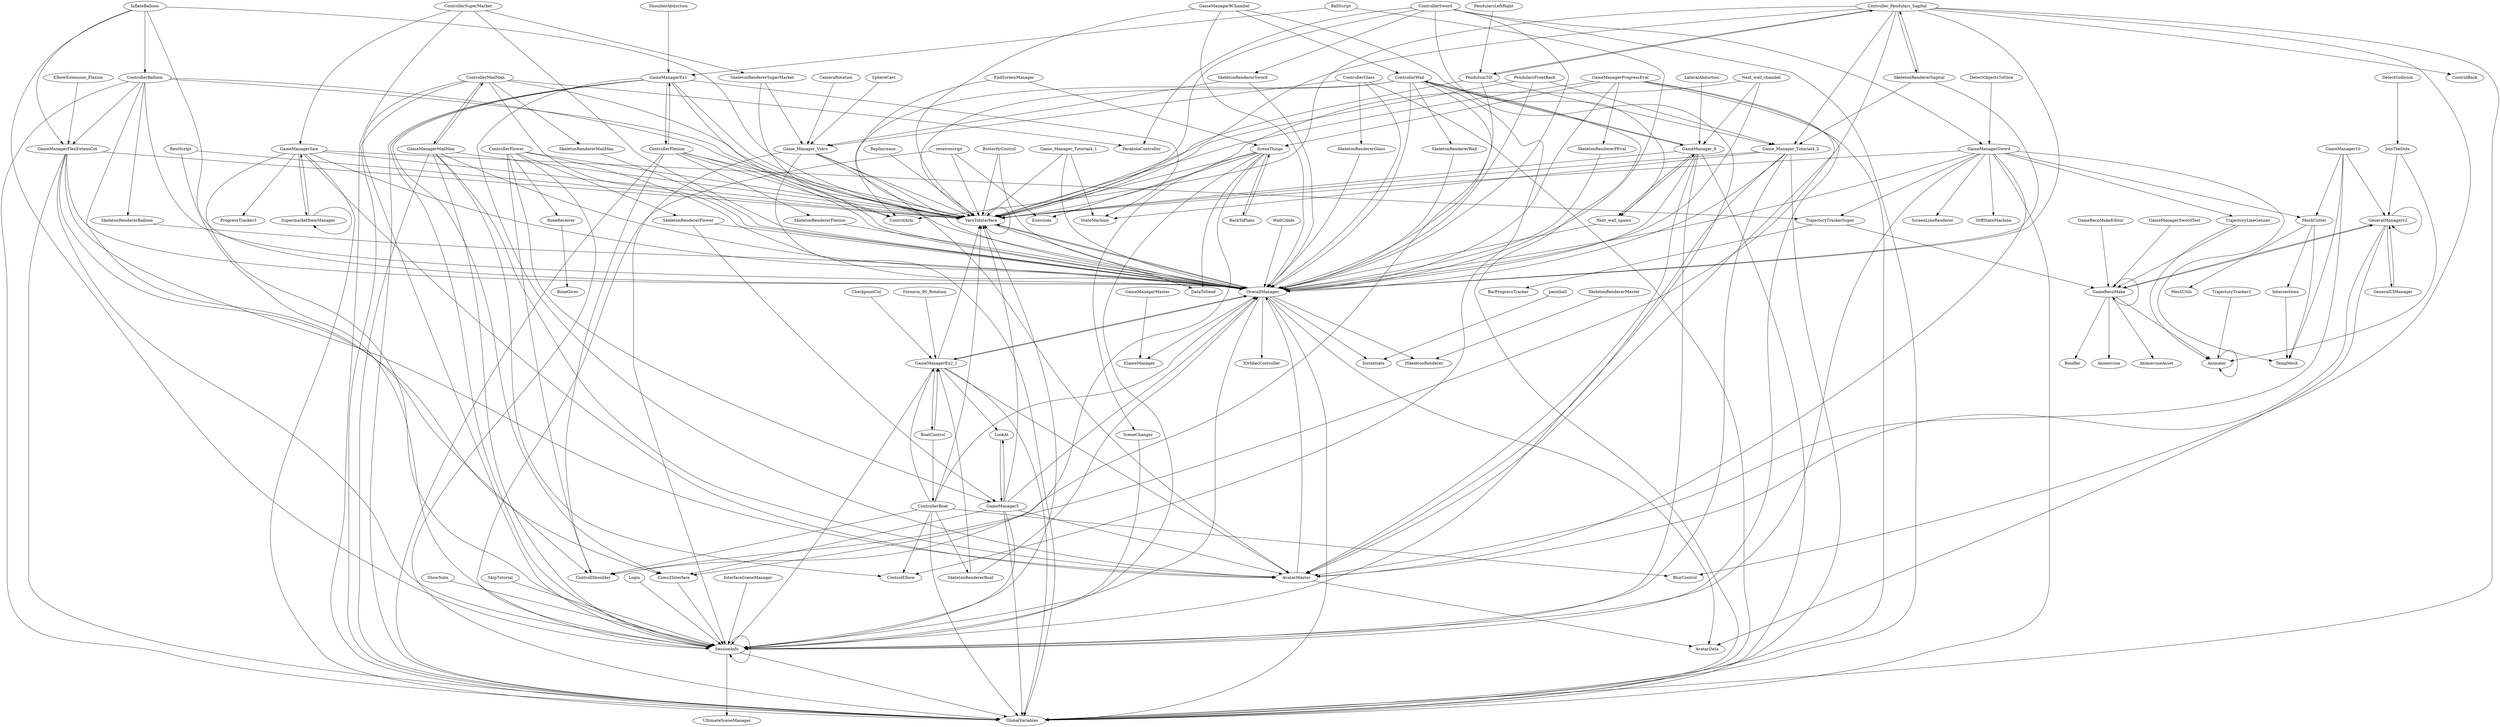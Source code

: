 digraph  {
	graph [ranksep=3.0];
	SceneThings -> VarsToInterface;
	SceneThings -> DataToSend;
	SceneThings -> Exercises;
	SceneThings -> SceneChanger;
	SceneThings -> SessionInfo;
	SceneThings -> Coms2Interface;
	SceneThings -> BackToPlans;
	GameManagerMaster -> IGameManager;
	Animater -> Animater;
	RepIncrease -> VarsToInterface;
	TrajectoryLineGenner -> Animater;
	TrajectoryLineGenner -> GameRecnMake;
	paintball -> Instantiate;
	ShowNote -> SessionInfo;
	VarsToInterface -> VarsToInterface;
	VarsToInterface -> OverallManager;
	VarsToInterface -> DataToSend;
	VarsToInterface -> SessionInfo;
	SkeletonRendererFlower -> OverallManager;
	SkeletonRendererFlower -> GameManager5;
	SkeletonRendererSword -> OverallManager;
	SkeletonRendererSword -> Game_Manager_Vidro;
	GameManagerFlexExtensCot -> VarsToInterface;
	GameManagerFlexExtensCot -> OverallManager;
	GameManagerFlexExtensCot -> AvatarMaster;
	GameManagerFlexExtensCot -> SessionInfo;
	GameManagerFlexExtensCot -> Coms2Interface;
	GameManagerFlexExtensCot -> GlobalVariables;
	PendulumTilt -> VarsToInterface;
	PendulumTilt -> OverallManager;
	PendulumTilt -> Game_Manager_Tutorial4_2;
	PendulumTilt -> Controller_Pendulars_Sagital;
	ControllerWall -> VarsToInterface;
	ControllerWall -> OverallManager;
	ControllerWall -> ControlArm;
	ControllerWall -> ControllShoulder;
	ControllerWall -> GameManager_9;
	ControllerWall -> ControlElbow;
	ControllerWall -> SkeletonRendererWall;
	ControllerWall -> GlobalVariables;
	ControllerBoat -> VarsToInterface;
	ControllerBoat -> OverallManager;
	ControllerBoat -> ControllShoulder;
	ControllerBoat -> ControlElbow;
	ControllerBoat -> BlurControl;
	ControllerBoat -> GameManagerEx2_1;
	ControllerBoat -> SkeletonRendererBoat;
	ControllerBoat -> GlobalVariables;
	SupermarketItemManager -> SupermarketItemManager;
	SupermarketItemManager -> GameManagerSaw;
	JoinTheDots -> Animater;
	JoinTheDots -> GeneralManagerv2;
	receivescript -> VarsToInterface;
	receivescript -> Exercises;
	receivescript -> SessionInfo;
	GeneralUIManager -> GeneralManagerv2;
	SkeletonRendererPEval -> OverallManager;
	ControllerSuperMarket -> OverallManager;
	ControllerSuperMarket -> GameManagerSaw;
	ControllerSuperMarket -> GlobalVariables;
	ControllerSuperMarket -> SkeletonRendererSuperMarket;
	OverallManager -> VarsToInterface;
	OverallManager -> IOrbbecController;
	OverallManager -> ISkeletonRenderer;
	OverallManager -> SessionInfo;
	OverallManager -> Instantiate;
	OverallManager -> IGameManager;
	OverallManager -> GameManagerEx2_1;
	OverallManager -> AvatarData;
	OverallManager -> GlobalVariables;
	Next_wall_spawn -> OverallManager;
	Next_wall_spawn -> GameManager_9;
	BallScript -> OverallManager;
	BallScript -> GameManagerEx1;
	ControllerSword -> VarsToInterface;
	ControllerSword -> SkeletonRendererSword;
	ControllerSword -> OverallManager;
	ControllerSword -> GameManagerSword;
	ControllerSword -> ParabolaController;
	ControllerSword -> SessionInfo;
	ControllerSword -> GlobalVariables;
	GameManager9Chambel -> VarsToInterface;
	GameManager9Chambel -> ControllerWall;
	GameManager9Chambel -> OverallManager;
	GameManager9Chambel -> Next_wall_spawn;
	DetectObjectsToSlice -> GameManagerSword;
	GameManagerSaw -> VarsToInterface;
	GameManagerSaw -> SupermarketItemManager;
	GameManagerSaw -> ProgressTracker3;
	GameManagerSaw -> OverallManager;
	GameManagerSaw -> TrajectoryTrackerSuper;
	GameManagerSaw -> AvatarMaster;
	GameManagerSaw -> SessionInfo;
	GameManagerSaw -> GlobalVariables;
	SkeletonRendererGlass -> OverallManager;
	GameManager_9 -> VarsToInterface;
	GameManager_9 -> ControllerWall;
	GameManager_9 -> OverallManager;
	GameManager_9 -> Next_wall_spawn;
	GameManager_9 -> AvatarMaster;
	GameManager_9 -> SessionInfo;
	GameManager_9 -> GlobalVariables;
	CameraRotation -> Game_Manager_Vidro;
	GameManagerSword -> TrajectoryLineGenner;
	GameManagerSword -> VarsToInterface;
	GameManagerSword -> OverallManager;
	GameManagerSword -> TempMesh;
	GameManagerSword -> TrajectoryTrackerSuper;
	GameManagerSword -> AvatarMaster;
	GameManagerSword -> ScreenLineRenderer;
	GameManagerSword -> MeshCutter;
	GameManagerSword -> SessionInfo;
	GameManagerSword -> DiffStateMachine;
	GameManagerSword -> GlobalVariables;
	GameManager10 -> TempMesh;
	GameManager10 -> AvatarMaster;
	GameManager10 -> MeshCutter;
	GameManager10 -> GeneralManagerv2;
	ControllerFlower -> VarsToInterface;
	ControllerFlower -> SkeletonRendererFlower;
	ControllerFlower -> OverallManager;
	ControllerFlower -> ControllShoulder;
	ControllerFlower -> BoneReceiver;
	ControllerFlower -> GameManager5;
	ControllerFlower -> GlobalVariables;
	SkeletonRendererFlexion -> OverallManager;
	PendularsLeftRight -> PendulumTilt;
	BoatControl -> ControllerBoat;
	BoatControl -> GameManagerEx2_1;
	Next_wall_chambel -> VarsToInterface;
	Next_wall_chambel -> OverallManager;
	Next_wall_chambel -> GameManager_9;
	GameManagerEx1 -> VarsToInterface;
	GameManagerEx1 -> OverallManager;
	GameManagerEx1 -> StateMachine;
	GameManagerEx1 -> AvatarMaster;
	GameManagerEx1 -> SessionInfo;
	GameManagerEx1 -> Coms2Interface;
	GameManagerEx1 -> ControllerFlexion;
	GameManagerEx1 -> GlobalVariables;
	ControllerGlass -> OverallManager;
	ControllerGlass -> SkeletonRendererGlass;
	ControllerGlass -> Game_Manager_Vidro;
	ControllerGlass -> GlobalVariables;
	Game_Manager_Tutorial4_1 -> VarsToInterface;
	Game_Manager_Tutorial4_1 -> OverallManager;
	Game_Manager_Tutorial4_1 -> StateMachine;
	SkipTutorial -> SessionInfo;
	InterfaceSceneManager -> SessionInfo;
	BoneReceiver -> BoneGiver;
	TrajectoryTrackerSuper -> BarProgressTracker;
	TrajectoryTrackerSuper -> GameRecnMake;
	GameManagerMailMan -> VarsToInterface;
	GameManagerMailMan -> OverallManager;
	GameManagerMailMan -> ControlElbow;
	GameManagerMailMan -> AvatarMaster;
	GameManagerMailMan -> ControllerMailMan;
	GameManagerMailMan -> SessionInfo;
	GameManagerMailMan -> GlobalVariables;
	AvatarMaster -> OverallManager;
	AvatarMaster -> AvatarData;
	LateralAbduction -> GameManager_9;
	SphereCast -> Game_Manager_Vidro;
	RestScript -> VarsToInterface;
	RestScript -> SessionInfo;
	ControllerMailMan -> VarsToInterface;
	ControllerMailMan -> OverallManager;
	ControllerMailMan -> ParabolaController;
	ControllerMailMan -> GameManagerMailMan;
	ControllerMailMan -> SessionInfo;
	ControllerMailMan -> SkeletonRendererMailMan;
	ControllerMailMan -> GlobalVariables;
	MeshCutter -> MeshUtils;
	MeshCutter -> TempMesh;
	MeshCutter -> Intersections;
	SceneChanger -> SessionInfo;
	SkeletonRendererWall -> OverallManager;
	ControllerBalloon -> VarsToInterface;
	ControllerBalloon -> GameManagerFlexExtensCot;
	ControllerBalloon -> OverallManager;
	ControllerBalloon -> ControlArm;
	ControllerBalloon -> ControllShoulder;
	ControllerBalloon -> SkeletonRendererBalloon;
	ControllerBalloon -> GlobalVariables;
	SessionInfo -> SessionInfo;
	SessionInfo -> UltimateSceneManager;
	SessionInfo -> GlobalVariables;
	PendularsFrontBack -> VarsToInterface;
	PendularsFrontBack -> OverallManager;
	PendularsFrontBack -> Game_Manager_Tutorial4_2;
	Game_Manager_Tutorial4_2 -> VarsToInterface;
	Game_Manager_Tutorial4_2 -> OverallManager;
	Game_Manager_Tutorial4_2 -> StateMachine;
	Game_Manager_Tutorial4_2 -> AvatarMaster;
	Game_Manager_Tutorial4_2 -> SessionInfo;
	Game_Manager_Tutorial4_2 -> GlobalVariables;
	SkeletonRendererMailMan -> OverallManager;
	InflateBalloon -> VarsToInterface;
	InflateBalloon -> GameManagerFlexExtensCot;
	InflateBalloon -> OverallManager;
	InflateBalloon -> ControllerBalloon;
	InflateBalloon -> SessionInfo;
	Login -> SessionInfo;
	ShoulderAbduction -> GameManagerEx1;
	GameManager5 -> VarsToInterface;
	GameManager5 -> OverallManager;
	GameManager5 -> AvatarMaster;
	GameManager5 -> SessionInfo;
	GameManager5 -> LookAt;
	GameManager5 -> Coms2Interface;
	GameManager5 -> GlobalVariables;
	ButterflyControl -> VarsToInterface;
	ButterflyControl -> OverallManager;
	GameManagerEx2_1 -> VarsToInterface;
	GameManagerEx2_1 -> OverallManager;
	GameManagerEx2_1 -> BoatControl;
	GameManagerEx2_1 -> AvatarMaster;
	GameManagerEx2_1 -> SessionInfo;
	GameManagerEx2_1 -> LookAt;
	GameManagerEx2_1 -> GlobalVariables;
	GeneralManagerv2 -> GeneralUIManager;
	GeneralManagerv2 -> AvatarMaster;
	GeneralManagerv2 -> GeneralManagerv2;
	GeneralManagerv2 -> AvatarData;
	GeneralManagerv2 -> GameRecnMake;
	ElbowExtension_Flexion -> GameManagerFlexExtensCot;
	SkeletonRendererBoat -> OverallManager;
	SkeletonRendererBoat -> GameManagerEx2_1;
	Intersections -> TempMesh;
	SkeletonRendererMaster -> ISkeletonRenderer;
	SkeletonRendererBalloon -> OverallManager;
	GameManagerProgressEval -> SceneThings;
	GameManagerProgressEval -> VarsToInterface;
	GameManagerProgressEval -> SkeletonRendererPEval;
	GameManagerProgressEval -> OverallManager;
	GameManagerProgressEval -> AvatarMaster;
	GameManagerProgressEval -> SessionInfo;
	GameManagerProgressEval -> GlobalVariables;
	LookAt -> GameManager5;
	GameRecnMake -> Animater;
	GameRecnMake -> GeneralManagerv2;
	GameRecnMake -> GameRecnMake;
	GameRecnMake -> Animercise;
	GameRecnMake -> AnimerciseAsset;
	GameRecnMake -> Bonifier;
	EndScreenManager -> SceneThings;
	EndScreenManager -> VarsToInterface;
	Controller_Pendulars_Sagital -> VarsToInterface;
	Controller_Pendulars_Sagital -> PendulumTilt;
	Controller_Pendulars_Sagital -> OverallManager;
	Controller_Pendulars_Sagital -> ControlArm;
	Controller_Pendulars_Sagital -> ControllShoulder;
	Controller_Pendulars_Sagital -> Game_Manager_Tutorial4_2;
	Controller_Pendulars_Sagital -> BlurControl;
	Controller_Pendulars_Sagital -> ControlBack;
	Controller_Pendulars_Sagital -> SkeletonRendererSagital;
	Controller_Pendulars_Sagital -> GlobalVariables;
	Coms2Interface -> SessionInfo;
	WallColide -> OverallManager;
	ControllerFlexion -> VarsToInterface;
	ControllerFlexion -> OverallManager;
	ControllerFlexion -> ControlArm;
	ControllerFlexion -> ControllShoulder;
	ControllerFlexion -> SkeletonRendererFlexion;
	ControllerFlexion -> GameManagerEx1;
	ControllerFlexion -> GlobalVariables;
	SkeletonRendererSagital -> OverallManager;
	SkeletonRendererSagital -> Game_Manager_Tutorial4_2;
	SkeletonRendererSagital -> Controller_Pendulars_Sagital;
	Game_Manager_Vidro -> VarsToInterface;
	Game_Manager_Vidro -> OverallManager;
	Game_Manager_Vidro -> AvatarMaster;
	Game_Manager_Vidro -> SessionInfo;
	Game_Manager_Vidro -> GlobalVariables;
	Forearm_90_Rotation -> GameManagerEx2_1;
	SkeletonRendererSuperMarket -> OverallManager;
	SkeletonRendererSuperMarket -> Game_Manager_Vidro;
	BackToPlans -> SceneThings;
	CheckpointCol -> GameManagerEx2_1;
	TrajectoryTracker2 -> Animater;
	DetectCollision -> JoinTheDots;
	GameManagerSwordTest -> GameRecnMake;
	GameRecnMakeEditor -> GameRecnMake;
}
